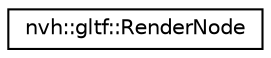digraph "Graphical Class Hierarchy"
{
 // LATEX_PDF_SIZE
  edge [fontname="Helvetica",fontsize="10",labelfontname="Helvetica",labelfontsize="10"];
  node [fontname="Helvetica",fontsize="10",shape=record];
  rankdir="LR";
  Node0 [label="nvh::gltf::RenderNode",height=0.2,width=0.4,color="black", fillcolor="white", style="filled",URL="$structnvh_1_1gltf_1_1_render_node.html",tooltip=" "];
}

